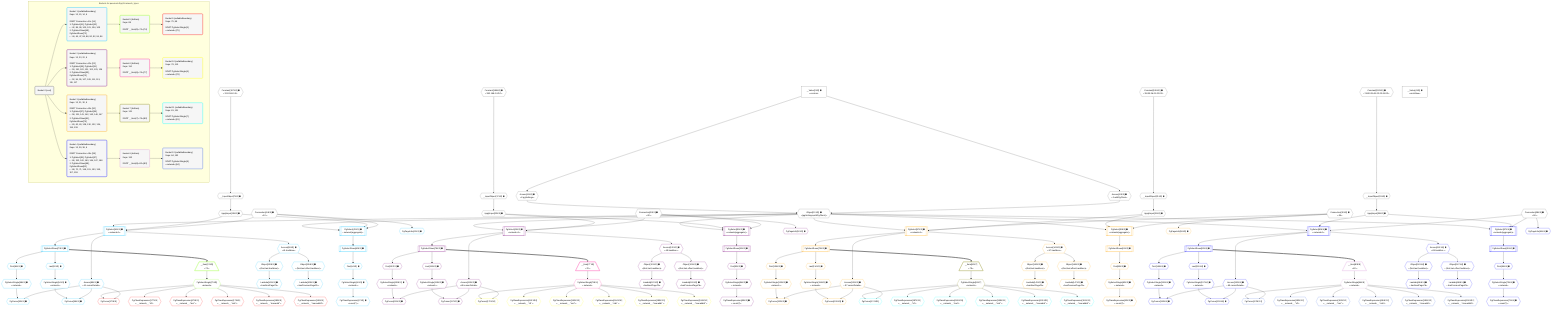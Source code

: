 %%{init: {'themeVariables': { 'fontSize': '12px'}}}%%
graph TD
    classDef path fill:#eee,stroke:#000,color:#000
    classDef plan fill:#fff,stroke-width:1px,color:#000
    classDef itemplan fill:#fff,stroke-width:2px,color:#000
    classDef unbatchedplan fill:#dff,stroke-width:1px,color:#000
    classDef sideeffectplan fill:#fcc,stroke-width:2px,color:#000
    classDef bucket fill:#f6f6f6,color:#000,stroke-width:2px,text-align:left

    subgraph "Buckets for queries/v4/pg11.network_types"
    Bucket0("Bucket 0 (root)"):::bucket
    Bucket1("Bucket 1 (nullableBoundary)<br />Deps: 13, 15, 14, 6<br /><br />ROOT Connectionᐸ10ᐳ[14]<br />1: PgSelect[41], PgSelect[43]<br />ᐳ: 42, 89, 99, 100, 101, 104, 105<br />2: PgSelectRows[45], PgSelectRows[73]<br />ᐳ: 44, 46, 47, 86, 88, 90, 92, 94, 96"):::bucket
    Bucket2("Bucket 2 (nullableBoundary)<br />Deps: 13, 23, 22, 6<br /><br />ROOT Connectionᐸ20ᐳ[22]<br />1: PgSelect[49], PgSelect[51]<br />ᐳ: 50, 110, 120, 121, 122, 125, 126<br />2: PgSelectRows[53], PgSelectRows[76]<br />ᐳ: 52, 54, 55, 107, 109, 111, 113, 115, 117"):::bucket
    Bucket3("Bucket 3 (nullableBoundary)<br />Deps: 13, 31, 30, 6<br /><br />ROOT Connectionᐸ28ᐳ[30]<br />1: PgSelect[57], PgSelect[59]<br />ᐳ: 58, 131, 141, 142, 143, 146, 147<br />2: PgSelectRows[61], PgSelectRows[79]<br />ᐳ: 60, 62, 63, 128, 130, 132, 134, 136, 138"):::bucket
    Bucket4("Bucket 4 (nullableBoundary)<br />Deps: 13, 39, 38, 6<br /><br />ROOT Connectionᐸ36ᐳ[38]<br />1: PgSelect[65], PgSelect[67]<br />ᐳ: 66, 152, 162, 163, 164, 167, 168<br />2: PgSelectRows[69], PgSelectRows[82]<br />ᐳ: 68, 70, 71, 149, 151, 153, 155, 157, 159"):::bucket
    Bucket5("Bucket 5 (listItem)<br />Deps: 89<br /><br />ROOT __Item{5}ᐸ73ᐳ[74]"):::bucket
    Bucket6("Bucket 6 (listItem)<br />Deps: 110<br /><br />ROOT __Item{6}ᐸ76ᐳ[77]"):::bucket
    Bucket7("Bucket 7 (listItem)<br />Deps: 131<br /><br />ROOT __Item{7}ᐸ79ᐳ[80]"):::bucket
    Bucket8("Bucket 8 (listItem)<br />Deps: 152<br /><br />ROOT __Item{8}ᐸ82ᐳ[83]"):::bucket
    Bucket9("Bucket 9 (nullableBoundary)<br />Deps: 75, 89<br /><br />ROOT PgSelectSingle{5}ᐸnetworkᐳ[75]"):::bucket
    Bucket10("Bucket 10 (nullableBoundary)<br />Deps: 78, 110<br /><br />ROOT PgSelectSingle{6}ᐸnetworkᐳ[78]"):::bucket
    Bucket11("Bucket 11 (nullableBoundary)<br />Deps: 81, 131<br /><br />ROOT PgSelectSingle{7}ᐸnetworkᐳ[81]"):::bucket
    Bucket12("Bucket 12 (nullableBoundary)<br />Deps: 84, 152<br /><br />ROOT PgSelectSingle{8}ᐸnetworkᐳ[84]"):::bucket
    end
    Bucket0 --> Bucket1 & Bucket2 & Bucket3 & Bucket4
    Bucket1 --> Bucket5
    Bucket2 --> Bucket6
    Bucket3 --> Bucket7
    Bucket4 --> Bucket8
    Bucket5 --> Bucket9
    Bucket6 --> Bucket10
    Bucket7 --> Bucket11
    Bucket8 --> Bucket12

    %% plan dependencies
    __InputObject7{{"__InputObject[7∈0] ➊"}}:::plan
    Constant197{{"Constant[197∈0] ➊<br />ᐸ'192.168.0.0'ᐳ"}}:::plan
    Constant197 --> __InputObject7
    Object13{{"Object[13∈0] ➊<br />ᐸ{pgSettings,withPgClient}ᐳ"}}:::plan
    Access11{{"Access[11∈0] ➊<br />ᐸ2.pgSettingsᐳ"}}:::plan
    Access12{{"Access[12∈0] ➊<br />ᐸ2.withPgClientᐳ"}}:::plan
    Access11 & Access12 --> Object13
    __InputObject17{{"__InputObject[17∈0] ➊"}}:::plan
    Constant198{{"Constant[198∈0] ➊<br />ᐸ'192.168.0.0/16'ᐳ"}}:::plan
    Constant198 --> __InputObject17
    __InputObject25{{"__InputObject[25∈0] ➊"}}:::plan
    Constant199{{"Constant[199∈0] ➊<br />ᐸ'08:00:2b:01:02:03'ᐳ"}}:::plan
    Constant199 --> __InputObject25
    __InputObject33{{"__InputObject[33∈0] ➊"}}:::plan
    Constant200{{"Constant[200∈0] ➊<br />ᐸ'08:00:2b:01:02:03:04:05'ᐳ"}}:::plan
    Constant200 --> __InputObject33
    __Value2["__Value[2∈0] ➊<br />ᐸcontextᐳ"]:::plan
    __Value2 --> Access11
    __Value2 --> Access12
    ApplyInput15{{"ApplyInput[15∈0] ➊"}}:::plan
    __InputObject7 --> ApplyInput15
    ApplyInput23{{"ApplyInput[23∈0] ➊"}}:::plan
    __InputObject17 --> ApplyInput23
    ApplyInput31{{"ApplyInput[31∈0] ➊"}}:::plan
    __InputObject25 --> ApplyInput31
    ApplyInput39{{"ApplyInput[39∈0] ➊"}}:::plan
    __InputObject33 --> ApplyInput39
    __Value4["__Value[4∈0] ➊<br />ᐸrootValueᐳ"]:::plan
    Connection14{{"Connection[14∈0] ➊<br />ᐸ10ᐳ"}}:::plan
    Connection22{{"Connection[22∈0] ➊<br />ᐸ20ᐳ"}}:::plan
    Connection30{{"Connection[30∈0] ➊<br />ᐸ28ᐳ"}}:::plan
    Connection38{{"Connection[38∈0] ➊<br />ᐸ36ᐳ"}}:::plan
    Object104{{"Object[104∈1] ➊<br />ᐸ{first,last,offset,hasMore}ᐳ"}}:::plan
    Access99{{"Access[99∈1] ➊<br />ᐸ41.hasMoreᐳ"}}:::plan
    Access99 --> Object104
    PgSelect41[["PgSelect[41∈1] ➊<br />ᐸnetwork+1ᐳ"]]:::plan
    Object13 & ApplyInput15 & Connection14 --> PgSelect41
    PgSelect43[["PgSelect[43∈1] ➊<br />ᐸnetwork(aggregate)ᐳ"]]:::plan
    Object13 & ApplyInput15 & Connection14 --> PgSelect43
    Object100{{"Object[100∈1] ➊<br />ᐸ{first,last,hasMore}ᐳ"}}:::plan
    Access99 --> Object100
    PgCursor90{{"PgCursor[90∈1] ➊"}}:::plan
    PgSelectSingle88{{"PgSelectSingle[88∈1] ➊<br />ᐸnetworkᐳ"}}:::plan
    Access89{{"Access[89∈1] ➊<br />ᐸ41.cursorDetailsᐳ"}}:::plan
    PgSelectSingle88 & Access89 --> PgCursor90
    PgCursor96{{"PgCursor[96∈1] ➊"}}:::plan
    PgSelectSingle94{{"PgSelectSingle[94∈1] ➊<br />ᐸnetworkᐳ"}}:::plan
    PgSelectSingle94 & Access89 --> PgCursor96
    PgPageInfo42{{"PgPageInfo[42∈1] ➊"}}:::plan
    Connection14 --> PgPageInfo42
    First44{{"First[44∈1] ➊"}}:::plan
    PgSelectRows45[["PgSelectRows[45∈1] ➊"]]:::plan
    PgSelectRows45 --> First44
    PgSelect43 --> PgSelectRows45
    PgSelectSingle46{{"PgSelectSingle[46∈1] ➊<br />ᐸnetworkᐳ"}}:::plan
    First44 --> PgSelectSingle46
    PgClassExpression47{{"PgClassExpression[47∈1] ➊<br />ᐸcount(*)ᐳ"}}:::plan
    PgSelectSingle46 --> PgClassExpression47
    PgSelectRows73[["PgSelectRows[73∈1] ➊"]]:::plan
    PgSelect41 --> PgSelectRows73
    First86{{"First[86∈1] ➊"}}:::plan
    PgSelectRows73 --> First86
    First86 --> PgSelectSingle88
    PgSelect41 --> Access89
    Last92{{"Last[92∈1] ➊"}}:::plan
    PgSelectRows73 --> Last92
    Last92 --> PgSelectSingle94
    PgSelect41 --> Access99
    Lambda101{{"Lambda[101∈1] ➊<br />ᐸhasNextPageCbᐳ"}}:::plan
    Object100 --> Lambda101
    Lambda105{{"Lambda[105∈1] ➊<br />ᐸhasPreviousPageCbᐳ"}}:::plan
    Object104 --> Lambda105
    __Item74[/"__Item[74∈5]<br />ᐸ73ᐳ"\]:::itemplan
    PgSelectRows73 ==> __Item74
    PgSelectSingle75{{"PgSelectSingle[75∈5]<br />ᐸnetworkᐳ"}}:::plan
    __Item74 --> PgSelectSingle75
    PgCursor170{{"PgCursor[170∈9]"}}:::plan
    PgSelectSingle75 & Access89 --> PgCursor170
    PgClassExpression177{{"PgClassExpression[177∈9]<br />ᐸ__network__.”id”ᐳ"}}:::plan
    PgSelectSingle75 --> PgClassExpression177
    PgClassExpression178{{"PgClassExpression[178∈9]<br />ᐸ__network__.”inet”ᐳ"}}:::plan
    PgSelectSingle75 --> PgClassExpression178
    PgClassExpression179{{"PgClassExpression[179∈9]<br />ᐸ__network__.”cidr”ᐳ"}}:::plan
    PgSelectSingle75 --> PgClassExpression179
    PgClassExpression180{{"PgClassExpression[180∈9]<br />ᐸ__network__.”macaddr”ᐳ"}}:::plan
    PgSelectSingle75 --> PgClassExpression180
    PgClassExpression181{{"PgClassExpression[181∈9]<br />ᐸ__network__.”macaddr8”ᐳ"}}:::plan
    PgSelectSingle75 --> PgClassExpression181
    Object125{{"Object[125∈2] ➊<br />ᐸ{first,last,offset,hasMore}ᐳ"}}:::plan
    Access120{{"Access[120∈2] ➊<br />ᐸ49.hasMoreᐳ"}}:::plan
    Access120 --> Object125
    PgSelect49[["PgSelect[49∈2] ➊<br />ᐸnetwork+1ᐳ"]]:::plan
    Object13 & ApplyInput23 & Connection22 --> PgSelect49
    PgSelect51[["PgSelect[51∈2] ➊<br />ᐸnetwork(aggregate)ᐳ"]]:::plan
    Object13 & ApplyInput23 & Connection22 --> PgSelect51
    Object121{{"Object[121∈2] ➊<br />ᐸ{first,last,hasMore}ᐳ"}}:::plan
    Access120 --> Object121
    PgCursor111{{"PgCursor[111∈2] ➊"}}:::plan
    PgSelectSingle109{{"PgSelectSingle[109∈2] ➊<br />ᐸnetworkᐳ"}}:::plan
    Access110{{"Access[110∈2] ➊<br />ᐸ49.cursorDetailsᐳ"}}:::plan
    PgSelectSingle109 & Access110 --> PgCursor111
    PgCursor117{{"PgCursor[117∈2] ➊"}}:::plan
    PgSelectSingle115{{"PgSelectSingle[115∈2] ➊<br />ᐸnetworkᐳ"}}:::plan
    PgSelectSingle115 & Access110 --> PgCursor117
    PgPageInfo50{{"PgPageInfo[50∈2] ➊"}}:::plan
    Connection22 --> PgPageInfo50
    First52{{"First[52∈2] ➊"}}:::plan
    PgSelectRows53[["PgSelectRows[53∈2] ➊"]]:::plan
    PgSelectRows53 --> First52
    PgSelect51 --> PgSelectRows53
    PgSelectSingle54{{"PgSelectSingle[54∈2] ➊<br />ᐸnetworkᐳ"}}:::plan
    First52 --> PgSelectSingle54
    PgClassExpression55{{"PgClassExpression[55∈2] ➊<br />ᐸcount(*)ᐳ"}}:::plan
    PgSelectSingle54 --> PgClassExpression55
    PgSelectRows76[["PgSelectRows[76∈2] ➊"]]:::plan
    PgSelect49 --> PgSelectRows76
    First107{{"First[107∈2] ➊"}}:::plan
    PgSelectRows76 --> First107
    First107 --> PgSelectSingle109
    PgSelect49 --> Access110
    Last113{{"Last[113∈2] ➊"}}:::plan
    PgSelectRows76 --> Last113
    Last113 --> PgSelectSingle115
    PgSelect49 --> Access120
    Lambda122{{"Lambda[122∈2] ➊<br />ᐸhasNextPageCbᐳ"}}:::plan
    Object121 --> Lambda122
    Lambda126{{"Lambda[126∈2] ➊<br />ᐸhasPreviousPageCbᐳ"}}:::plan
    Object125 --> Lambda126
    __Item77[/"__Item[77∈6]<br />ᐸ76ᐳ"\]:::itemplan
    PgSelectRows76 ==> __Item77
    PgSelectSingle78{{"PgSelectSingle[78∈6]<br />ᐸnetworkᐳ"}}:::plan
    __Item77 --> PgSelectSingle78
    PgCursor172{{"PgCursor[172∈10]"}}:::plan
    PgSelectSingle78 & Access110 --> PgCursor172
    PgClassExpression182{{"PgClassExpression[182∈10]<br />ᐸ__network__.”id”ᐳ"}}:::plan
    PgSelectSingle78 --> PgClassExpression182
    PgClassExpression183{{"PgClassExpression[183∈10]<br />ᐸ__network__.”inet”ᐳ"}}:::plan
    PgSelectSingle78 --> PgClassExpression183
    PgClassExpression184{{"PgClassExpression[184∈10]<br />ᐸ__network__.”cidr”ᐳ"}}:::plan
    PgSelectSingle78 --> PgClassExpression184
    PgClassExpression185{{"PgClassExpression[185∈10]<br />ᐸ__network__.”macaddr”ᐳ"}}:::plan
    PgSelectSingle78 --> PgClassExpression185
    PgClassExpression186{{"PgClassExpression[186∈10]<br />ᐸ__network__.”macaddr8”ᐳ"}}:::plan
    PgSelectSingle78 --> PgClassExpression186
    Object146{{"Object[146∈3] ➊<br />ᐸ{first,last,offset,hasMore}ᐳ"}}:::plan
    Access141{{"Access[141∈3] ➊<br />ᐸ57.hasMoreᐳ"}}:::plan
    Access141 --> Object146
    PgSelect57[["PgSelect[57∈3] ➊<br />ᐸnetwork+1ᐳ"]]:::plan
    Object13 & ApplyInput31 & Connection30 --> PgSelect57
    PgSelect59[["PgSelect[59∈3] ➊<br />ᐸnetwork(aggregate)ᐳ"]]:::plan
    Object13 & ApplyInput31 & Connection30 --> PgSelect59
    Object142{{"Object[142∈3] ➊<br />ᐸ{first,last,hasMore}ᐳ"}}:::plan
    Access141 --> Object142
    PgCursor132{{"PgCursor[132∈3] ➊"}}:::plan
    PgSelectSingle130{{"PgSelectSingle[130∈3] ➊<br />ᐸnetworkᐳ"}}:::plan
    Access131{{"Access[131∈3] ➊<br />ᐸ57.cursorDetailsᐳ"}}:::plan
    PgSelectSingle130 & Access131 --> PgCursor132
    PgCursor138{{"PgCursor[138∈3] ➊"}}:::plan
    PgSelectSingle136{{"PgSelectSingle[136∈3] ➊<br />ᐸnetworkᐳ"}}:::plan
    PgSelectSingle136 & Access131 --> PgCursor138
    PgPageInfo58{{"PgPageInfo[58∈3] ➊"}}:::plan
    Connection30 --> PgPageInfo58
    First60{{"First[60∈3] ➊"}}:::plan
    PgSelectRows61[["PgSelectRows[61∈3] ➊"]]:::plan
    PgSelectRows61 --> First60
    PgSelect59 --> PgSelectRows61
    PgSelectSingle62{{"PgSelectSingle[62∈3] ➊<br />ᐸnetworkᐳ"}}:::plan
    First60 --> PgSelectSingle62
    PgClassExpression63{{"PgClassExpression[63∈3] ➊<br />ᐸcount(*)ᐳ"}}:::plan
    PgSelectSingle62 --> PgClassExpression63
    PgSelectRows79[["PgSelectRows[79∈3] ➊"]]:::plan
    PgSelect57 --> PgSelectRows79
    First128{{"First[128∈3] ➊"}}:::plan
    PgSelectRows79 --> First128
    First128 --> PgSelectSingle130
    PgSelect57 --> Access131
    Last134{{"Last[134∈3] ➊"}}:::plan
    PgSelectRows79 --> Last134
    Last134 --> PgSelectSingle136
    PgSelect57 --> Access141
    Lambda143{{"Lambda[143∈3] ➊<br />ᐸhasNextPageCbᐳ"}}:::plan
    Object142 --> Lambda143
    Lambda147{{"Lambda[147∈3] ➊<br />ᐸhasPreviousPageCbᐳ"}}:::plan
    Object146 --> Lambda147
    __Item80[/"__Item[80∈7]<br />ᐸ79ᐳ"\]:::itemplan
    PgSelectRows79 ==> __Item80
    PgSelectSingle81{{"PgSelectSingle[81∈7]<br />ᐸnetworkᐳ"}}:::plan
    __Item80 --> PgSelectSingle81
    PgCursor174{{"PgCursor[174∈11]"}}:::plan
    PgSelectSingle81 & Access131 --> PgCursor174
    PgClassExpression187{{"PgClassExpression[187∈11]<br />ᐸ__network__.”id”ᐳ"}}:::plan
    PgSelectSingle81 --> PgClassExpression187
    PgClassExpression188{{"PgClassExpression[188∈11]<br />ᐸ__network__.”inet”ᐳ"}}:::plan
    PgSelectSingle81 --> PgClassExpression188
    PgClassExpression189{{"PgClassExpression[189∈11]<br />ᐸ__network__.”cidr”ᐳ"}}:::plan
    PgSelectSingle81 --> PgClassExpression189
    PgClassExpression190{{"PgClassExpression[190∈11]<br />ᐸ__network__.”macaddr”ᐳ"}}:::plan
    PgSelectSingle81 --> PgClassExpression190
    PgClassExpression191{{"PgClassExpression[191∈11]<br />ᐸ__network__.”macaddr8”ᐳ"}}:::plan
    PgSelectSingle81 --> PgClassExpression191
    Object167{{"Object[167∈4] ➊<br />ᐸ{first,last,offset,hasMore}ᐳ"}}:::plan
    Access162{{"Access[162∈4] ➊<br />ᐸ65.hasMoreᐳ"}}:::plan
    Access162 --> Object167
    PgSelect65[["PgSelect[65∈4] ➊<br />ᐸnetwork+1ᐳ"]]:::plan
    Object13 & ApplyInput39 & Connection38 --> PgSelect65
    PgSelect67[["PgSelect[67∈4] ➊<br />ᐸnetwork(aggregate)ᐳ"]]:::plan
    Object13 & ApplyInput39 & Connection38 --> PgSelect67
    Object163{{"Object[163∈4] ➊<br />ᐸ{first,last,hasMore}ᐳ"}}:::plan
    Access162 --> Object163
    PgCursor153{{"PgCursor[153∈4] ➊"}}:::plan
    PgSelectSingle151{{"PgSelectSingle[151∈4] ➊<br />ᐸnetworkᐳ"}}:::plan
    Access152{{"Access[152∈4] ➊<br />ᐸ65.cursorDetailsᐳ"}}:::plan
    PgSelectSingle151 & Access152 --> PgCursor153
    PgCursor159{{"PgCursor[159∈4] ➊"}}:::plan
    PgSelectSingle157{{"PgSelectSingle[157∈4] ➊<br />ᐸnetworkᐳ"}}:::plan
    PgSelectSingle157 & Access152 --> PgCursor159
    PgPageInfo66{{"PgPageInfo[66∈4] ➊"}}:::plan
    Connection38 --> PgPageInfo66
    First68{{"First[68∈4] ➊"}}:::plan
    PgSelectRows69[["PgSelectRows[69∈4] ➊"]]:::plan
    PgSelectRows69 --> First68
    PgSelect67 --> PgSelectRows69
    PgSelectSingle70{{"PgSelectSingle[70∈4] ➊<br />ᐸnetworkᐳ"}}:::plan
    First68 --> PgSelectSingle70
    PgClassExpression71{{"PgClassExpression[71∈4] ➊<br />ᐸcount(*)ᐳ"}}:::plan
    PgSelectSingle70 --> PgClassExpression71
    PgSelectRows82[["PgSelectRows[82∈4] ➊"]]:::plan
    PgSelect65 --> PgSelectRows82
    First149{{"First[149∈4] ➊"}}:::plan
    PgSelectRows82 --> First149
    First149 --> PgSelectSingle151
    PgSelect65 --> Access152
    Last155{{"Last[155∈4] ➊"}}:::plan
    PgSelectRows82 --> Last155
    Last155 --> PgSelectSingle157
    PgSelect65 --> Access162
    Lambda164{{"Lambda[164∈4] ➊<br />ᐸhasNextPageCbᐳ"}}:::plan
    Object163 --> Lambda164
    Lambda168{{"Lambda[168∈4] ➊<br />ᐸhasPreviousPageCbᐳ"}}:::plan
    Object167 --> Lambda168
    __Item83[/"__Item[83∈8]<br />ᐸ82ᐳ"\]:::itemplan
    PgSelectRows82 ==> __Item83
    PgSelectSingle84{{"PgSelectSingle[84∈8]<br />ᐸnetworkᐳ"}}:::plan
    __Item83 --> PgSelectSingle84
    PgCursor176{{"PgCursor[176∈12]"}}:::plan
    PgSelectSingle84 & Access152 --> PgCursor176
    PgClassExpression192{{"PgClassExpression[192∈12]<br />ᐸ__network__.”id”ᐳ"}}:::plan
    PgSelectSingle84 --> PgClassExpression192
    PgClassExpression193{{"PgClassExpression[193∈12]<br />ᐸ__network__.”inet”ᐳ"}}:::plan
    PgSelectSingle84 --> PgClassExpression193
    PgClassExpression194{{"PgClassExpression[194∈12]<br />ᐸ__network__.”cidr”ᐳ"}}:::plan
    PgSelectSingle84 --> PgClassExpression194
    PgClassExpression195{{"PgClassExpression[195∈12]<br />ᐸ__network__.”macaddr”ᐳ"}}:::plan
    PgSelectSingle84 --> PgClassExpression195
    PgClassExpression196{{"PgClassExpression[196∈12]<br />ᐸ__network__.”macaddr8”ᐳ"}}:::plan
    PgSelectSingle84 --> PgClassExpression196

    %% define steps
    classDef bucket0 stroke:#696969
    class Bucket0,__Value2,__Value4,__InputObject7,Access11,Access12,Object13,Connection14,ApplyInput15,__InputObject17,Connection22,ApplyInput23,__InputObject25,Connection30,ApplyInput31,__InputObject33,Connection38,ApplyInput39,Constant197,Constant198,Constant199,Constant200 bucket0
    classDef bucket1 stroke:#00bfff
    class Bucket1,PgSelect41,PgPageInfo42,PgSelect43,First44,PgSelectRows45,PgSelectSingle46,PgClassExpression47,PgSelectRows73,First86,PgSelectSingle88,Access89,PgCursor90,Last92,PgSelectSingle94,PgCursor96,Access99,Object100,Lambda101,Object104,Lambda105 bucket1
    classDef bucket2 stroke:#7f007f
    class Bucket2,PgSelect49,PgPageInfo50,PgSelect51,First52,PgSelectRows53,PgSelectSingle54,PgClassExpression55,PgSelectRows76,First107,PgSelectSingle109,Access110,PgCursor111,Last113,PgSelectSingle115,PgCursor117,Access120,Object121,Lambda122,Object125,Lambda126 bucket2
    classDef bucket3 stroke:#ffa500
    class Bucket3,PgSelect57,PgPageInfo58,PgSelect59,First60,PgSelectRows61,PgSelectSingle62,PgClassExpression63,PgSelectRows79,First128,PgSelectSingle130,Access131,PgCursor132,Last134,PgSelectSingle136,PgCursor138,Access141,Object142,Lambda143,Object146,Lambda147 bucket3
    classDef bucket4 stroke:#0000ff
    class Bucket4,PgSelect65,PgPageInfo66,PgSelect67,First68,PgSelectRows69,PgSelectSingle70,PgClassExpression71,PgSelectRows82,First149,PgSelectSingle151,Access152,PgCursor153,Last155,PgSelectSingle157,PgCursor159,Access162,Object163,Lambda164,Object167,Lambda168 bucket4
    classDef bucket5 stroke:#7fff00
    class Bucket5,__Item74,PgSelectSingle75 bucket5
    classDef bucket6 stroke:#ff1493
    class Bucket6,__Item77,PgSelectSingle78 bucket6
    classDef bucket7 stroke:#808000
    class Bucket7,__Item80,PgSelectSingle81 bucket7
    classDef bucket8 stroke:#dda0dd
    class Bucket8,__Item83,PgSelectSingle84 bucket8
    classDef bucket9 stroke:#ff0000
    class Bucket9,PgCursor170,PgClassExpression177,PgClassExpression178,PgClassExpression179,PgClassExpression180,PgClassExpression181 bucket9
    classDef bucket10 stroke:#ffff00
    class Bucket10,PgCursor172,PgClassExpression182,PgClassExpression183,PgClassExpression184,PgClassExpression185,PgClassExpression186 bucket10
    classDef bucket11 stroke:#00ffff
    class Bucket11,PgCursor174,PgClassExpression187,PgClassExpression188,PgClassExpression189,PgClassExpression190,PgClassExpression191 bucket11
    classDef bucket12 stroke:#4169e1
    class Bucket12,PgCursor176,PgClassExpression192,PgClassExpression193,PgClassExpression194,PgClassExpression195,PgClassExpression196 bucket12